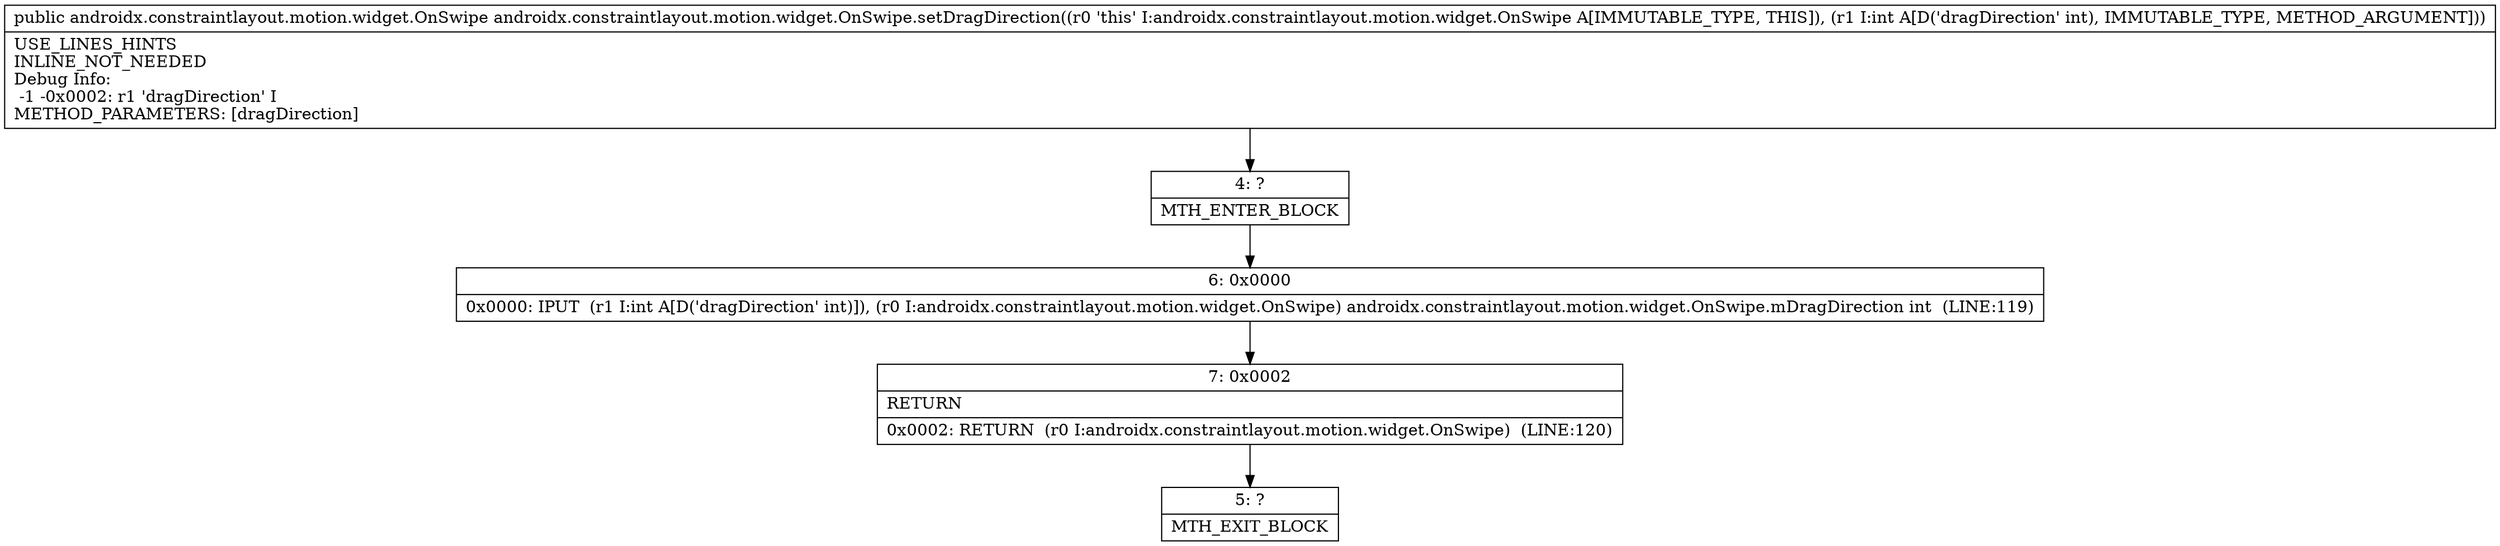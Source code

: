 digraph "CFG forandroidx.constraintlayout.motion.widget.OnSwipe.setDragDirection(I)Landroidx\/constraintlayout\/motion\/widget\/OnSwipe;" {
Node_4 [shape=record,label="{4\:\ ?|MTH_ENTER_BLOCK\l}"];
Node_6 [shape=record,label="{6\:\ 0x0000|0x0000: IPUT  (r1 I:int A[D('dragDirection' int)]), (r0 I:androidx.constraintlayout.motion.widget.OnSwipe) androidx.constraintlayout.motion.widget.OnSwipe.mDragDirection int  (LINE:119)\l}"];
Node_7 [shape=record,label="{7\:\ 0x0002|RETURN\l|0x0002: RETURN  (r0 I:androidx.constraintlayout.motion.widget.OnSwipe)  (LINE:120)\l}"];
Node_5 [shape=record,label="{5\:\ ?|MTH_EXIT_BLOCK\l}"];
MethodNode[shape=record,label="{public androidx.constraintlayout.motion.widget.OnSwipe androidx.constraintlayout.motion.widget.OnSwipe.setDragDirection((r0 'this' I:androidx.constraintlayout.motion.widget.OnSwipe A[IMMUTABLE_TYPE, THIS]), (r1 I:int A[D('dragDirection' int), IMMUTABLE_TYPE, METHOD_ARGUMENT]))  | USE_LINES_HINTS\lINLINE_NOT_NEEDED\lDebug Info:\l  \-1 \-0x0002: r1 'dragDirection' I\lMETHOD_PARAMETERS: [dragDirection]\l}"];
MethodNode -> Node_4;Node_4 -> Node_6;
Node_6 -> Node_7;
Node_7 -> Node_5;
}

